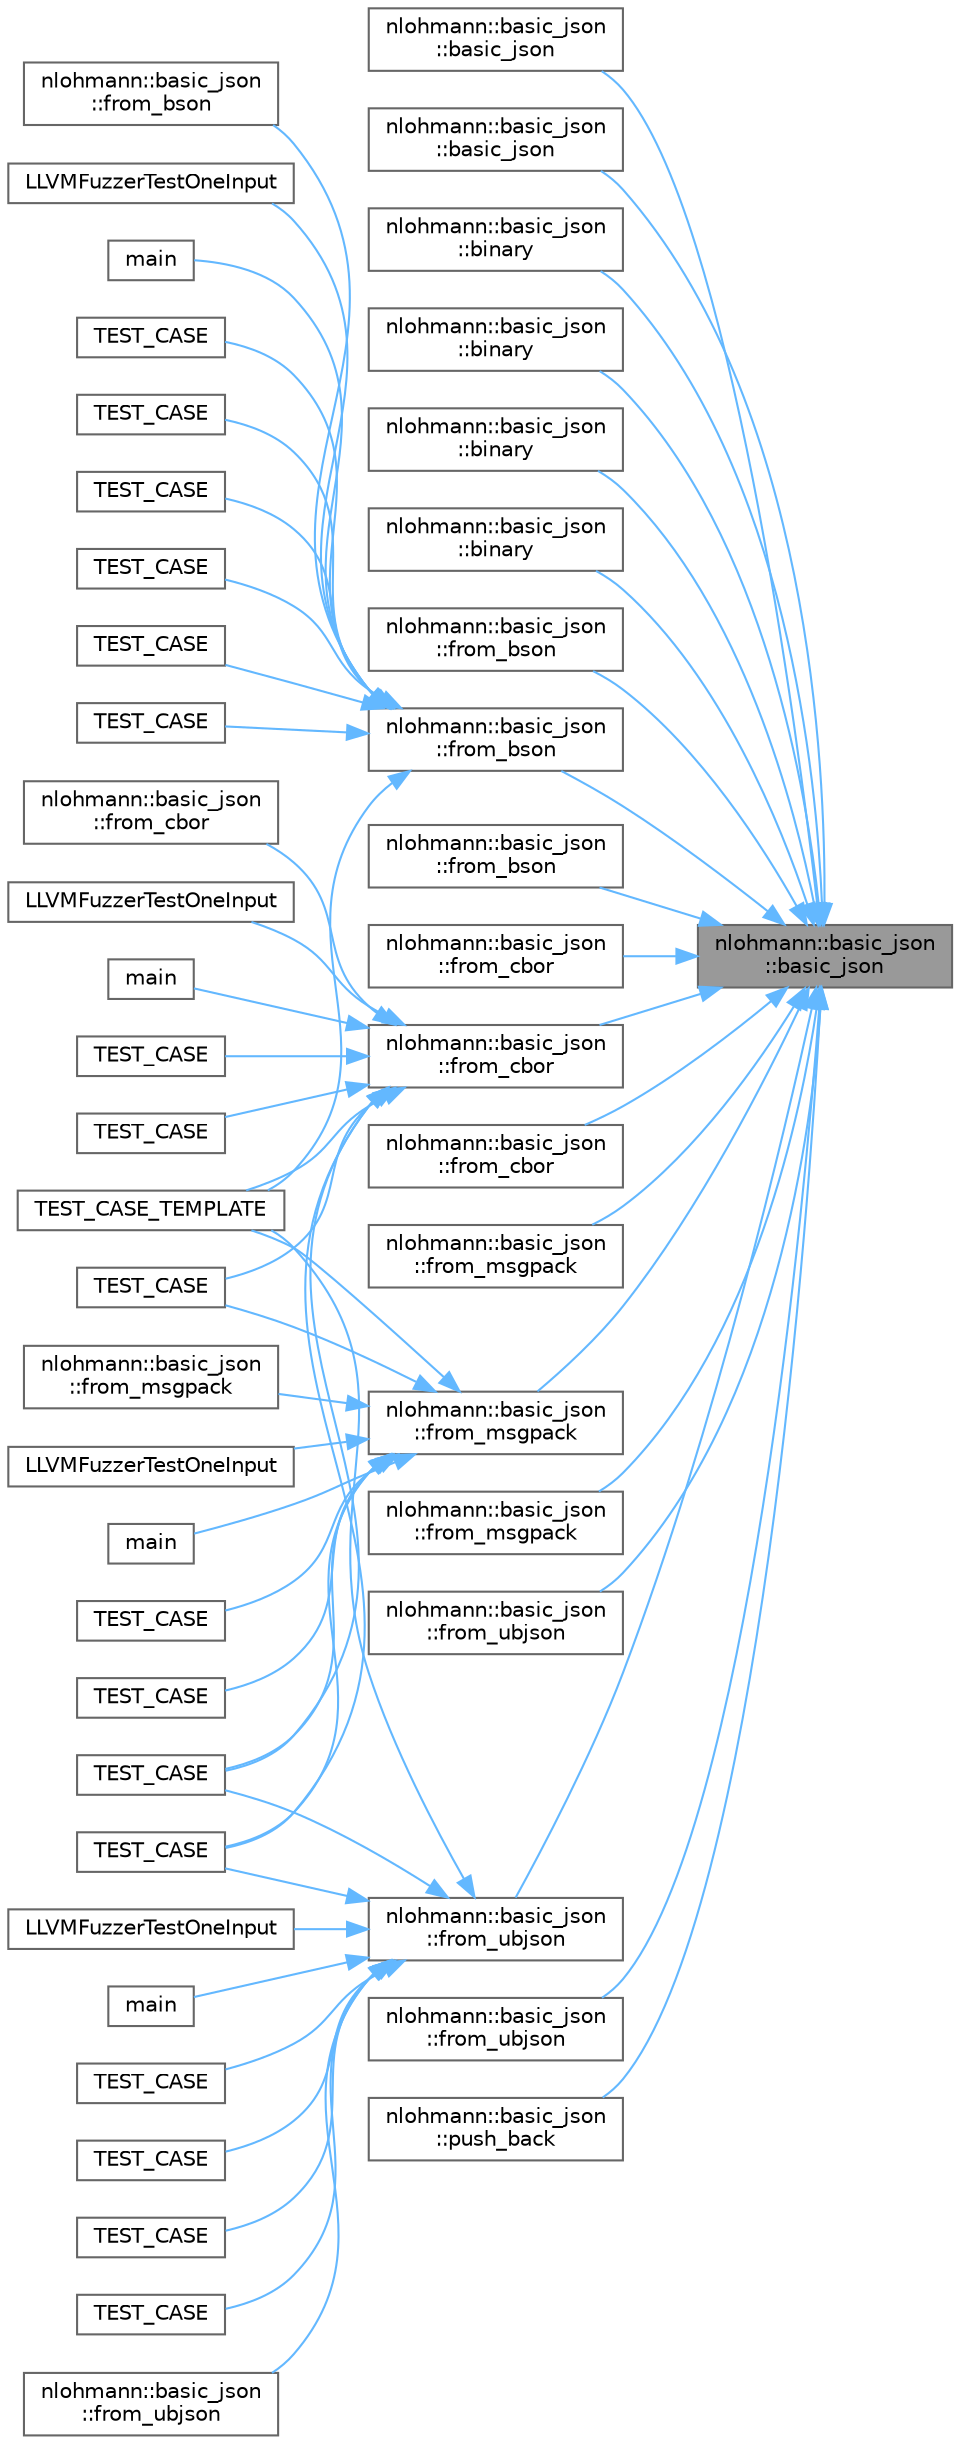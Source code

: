 digraph "nlohmann::basic_json::basic_json"
{
 // LATEX_PDF_SIZE
  bgcolor="transparent";
  edge [fontname=Helvetica,fontsize=10,labelfontname=Helvetica,labelfontsize=10];
  node [fontname=Helvetica,fontsize=10,shape=box,height=0.2,width=0.4];
  rankdir="RL";
  Node1 [id="Node000001",label="nlohmann::basic_json\l::basic_json",height=0.2,width=0.4,color="gray40", fillcolor="grey60", style="filled", fontcolor="black",tooltip="create an empty value with a given type"];
  Node1 -> Node2 [id="edge1_Node000001_Node000002",dir="back",color="steelblue1",style="solid",tooltip=" "];
  Node2 [id="Node000002",label="nlohmann::basic_json\l::basic_json",height=0.2,width=0.4,color="grey40", fillcolor="white", style="filled",URL="$classnlohmann_1_1basic__json.html#aeac617faf3448d6d2cb33a020be01d37",tooltip="create a container (array or object) from an initializer list"];
  Node1 -> Node3 [id="edge2_Node000001_Node000003",dir="back",color="steelblue1",style="solid",tooltip=" "];
  Node3 [id="Node000003",label="nlohmann::basic_json\l::basic_json",height=0.2,width=0.4,color="grey40", fillcolor="white", style="filled",URL="$classnlohmann_1_1basic__json.html#a23e540f473d32f1cf5d3243ea3ad495e",tooltip="construct a JSON container given an iterator range"];
  Node1 -> Node4 [id="edge3_Node000001_Node000004",dir="back",color="steelblue1",style="solid",tooltip=" "];
  Node4 [id="Node000004",label="nlohmann::basic_json\l::binary",height=0.2,width=0.4,color="grey40", fillcolor="white", style="filled",URL="$classnlohmann_1_1basic__json.html#a3d255dbe024ce2d0fdfb1b4837629091",tooltip="explicitly create a binary array (without subtype)"];
  Node1 -> Node5 [id="edge4_Node000001_Node000005",dir="back",color="steelblue1",style="solid",tooltip=" "];
  Node5 [id="Node000005",label="nlohmann::basic_json\l::binary",height=0.2,width=0.4,color="grey40", fillcolor="white", style="filled",URL="$classnlohmann_1_1basic__json.html#a7ad4b5b7c96e77d3e105a71ce2147727",tooltip="explicitly create a binary array (with subtype)"];
  Node1 -> Node6 [id="edge5_Node000001_Node000006",dir="back",color="steelblue1",style="solid",tooltip=" "];
  Node6 [id="Node000006",label="nlohmann::basic_json\l::binary",height=0.2,width=0.4,color="grey40", fillcolor="white", style="filled",URL="$classnlohmann_1_1basic__json.html#ab085777bbfbfac5a472120b991ef5cf3",tooltip="explicitly create a binary array"];
  Node1 -> Node7 [id="edge6_Node000001_Node000007",dir="back",color="steelblue1",style="solid",tooltip=" "];
  Node7 [id="Node000007",label="nlohmann::basic_json\l::binary",height=0.2,width=0.4,color="grey40", fillcolor="white", style="filled",URL="$classnlohmann_1_1basic__json.html#a534d4793bcfa81a307b7f3f7eab2cff9",tooltip="explicitly create a binary array (with subtype)"];
  Node1 -> Node8 [id="edge7_Node000001_Node000008",dir="back",color="steelblue1",style="solid",tooltip=" "];
  Node8 [id="Node000008",label="nlohmann::basic_json\l::from_bson",height=0.2,width=0.4,color="grey40", fillcolor="white", style="filled",URL="$classnlohmann_1_1basic__json.html#a2afe89884edf72412a0624982324755d",tooltip=" "];
  Node1 -> Node9 [id="edge8_Node000001_Node000009",dir="back",color="steelblue1",style="solid",tooltip=" "];
  Node9 [id="Node000009",label="nlohmann::basic_json\l::from_bson",height=0.2,width=0.4,color="grey40", fillcolor="white", style="filled",URL="$classnlohmann_1_1basic__json.html#a4e02793f2691aa29ab7cb69fddafbf5c",tooltip="create a JSON value from an input in BSON format"];
  Node9 -> Node10 [id="edge9_Node000009_Node000010",dir="back",color="steelblue1",style="solid",tooltip=" "];
  Node10 [id="Node000010",label="nlohmann::basic_json\l::from_bson",height=0.2,width=0.4,color="grey40", fillcolor="white", style="filled",URL="$classnlohmann_1_1basic__json.html#ae2612581e4788ddffc2f45d5e4cc04fc",tooltip=" "];
  Node9 -> Node11 [id="edge10_Node000009_Node000011",dir="back",color="steelblue1",style="solid",tooltip=" "];
  Node11 [id="Node000011",label="LLVMFuzzerTestOneInput",height=0.2,width=0.4,color="grey40", fillcolor="white", style="filled",URL="$fuzzer-parse__bson_8cpp.html#a91ce7c16e9840492202299da2b451e60",tooltip=" "];
  Node9 -> Node12 [id="edge11_Node000009_Node000012",dir="back",color="steelblue1",style="solid",tooltip=" "];
  Node12 [id="Node000012",label="main",height=0.2,width=0.4,color="grey40", fillcolor="white", style="filled",URL="$from__bson_8cpp.html#ae66f6b31b5ad750f1fe042a706a4e3d4",tooltip=" "];
  Node9 -> Node13 [id="edge12_Node000009_Node000013",dir="back",color="steelblue1",style="solid",tooltip=" "];
  Node13 [id="Node000013",label="TEST_CASE",height=0.2,width=0.4,color="grey40", fillcolor="white", style="filled",URL="$unit-bson_8cpp.html#abf1d4dbef356278519dfbacf7125b46c",tooltip=" "];
  Node9 -> Node14 [id="edge13_Node000009_Node000014",dir="back",color="steelblue1",style="solid",tooltip=" "];
  Node14 [id="Node000014",label="TEST_CASE",height=0.2,width=0.4,color="grey40", fillcolor="white", style="filled",URL="$unit-bson_8cpp.html#a4f9ffa47724af1f2b49e0204497d0e07",tooltip=" "];
  Node9 -> Node15 [id="edge14_Node000009_Node000015",dir="back",color="steelblue1",style="solid",tooltip=" "];
  Node15 [id="Node000015",label="TEST_CASE",height=0.2,width=0.4,color="grey40", fillcolor="white", style="filled",URL="$unit-bson_8cpp.html#a41b0446157df6aab7cc9846226fe71fc",tooltip=" "];
  Node9 -> Node16 [id="edge15_Node000009_Node000016",dir="back",color="steelblue1",style="solid",tooltip=" "];
  Node16 [id="Node000016",label="TEST_CASE",height=0.2,width=0.4,color="grey40", fillcolor="white", style="filled",URL="$unit-bson_8cpp.html#a73301d5e6d0f638e973f748287501dd6",tooltip=" "];
  Node9 -> Node17 [id="edge16_Node000009_Node000017",dir="back",color="steelblue1",style="solid",tooltip=" "];
  Node17 [id="Node000017",label="TEST_CASE",height=0.2,width=0.4,color="grey40", fillcolor="white", style="filled",URL="$unit-bson_8cpp.html#a1e73412ff1628eb0f8f11e2c4787ce82",tooltip=" "];
  Node9 -> Node18 [id="edge17_Node000009_Node000018",dir="back",color="steelblue1",style="solid",tooltip=" "];
  Node18 [id="Node000018",label="TEST_CASE",height=0.2,width=0.4,color="grey40", fillcolor="white", style="filled",URL="$unit-bson_8cpp.html#a6111613ed616440d7a849ba2c30e32fc",tooltip=" "];
  Node9 -> Node19 [id="edge18_Node000009_Node000019",dir="back",color="steelblue1",style="solid",tooltip=" "];
  Node19 [id="Node000019",label="TEST_CASE_TEMPLATE",height=0.2,width=0.4,color="grey40", fillcolor="white", style="filled",URL="$unit-udt__macro_8cpp.html#ae5b92ceb54d7ebfe09c7e760cef3fa30",tooltip=" "];
  Node1 -> Node20 [id="edge19_Node000001_Node000020",dir="back",color="steelblue1",style="solid",tooltip=" "];
  Node20 [id="Node000020",label="nlohmann::basic_json\l::from_bson",height=0.2,width=0.4,color="grey40", fillcolor="white", style="filled",URL="$classnlohmann_1_1basic__json.html#a4118d0ec23d9eeafc236b9524d220e94",tooltip="create a JSON value from an input in BSON format"];
  Node1 -> Node21 [id="edge20_Node000001_Node000021",dir="back",color="steelblue1",style="solid",tooltip=" "];
  Node21 [id="Node000021",label="nlohmann::basic_json\l::from_cbor",height=0.2,width=0.4,color="grey40", fillcolor="white", style="filled",URL="$classnlohmann_1_1basic__json.html#a4a67e47f4bcde55214475f47f8314c1f",tooltip=" "];
  Node1 -> Node22 [id="edge21_Node000001_Node000022",dir="back",color="steelblue1",style="solid",tooltip=" "];
  Node22 [id="Node000022",label="nlohmann::basic_json\l::from_cbor",height=0.2,width=0.4,color="grey40", fillcolor="white", style="filled",URL="$classnlohmann_1_1basic__json.html#a44dd5635fb2da4710f6cd6e42b72773f",tooltip="create a JSON value from an input in CBOR format"];
  Node22 -> Node23 [id="edge22_Node000022_Node000023",dir="back",color="steelblue1",style="solid",tooltip=" "];
  Node23 [id="Node000023",label="nlohmann::basic_json\l::from_cbor",height=0.2,width=0.4,color="grey40", fillcolor="white", style="filled",URL="$classnlohmann_1_1basic__json.html#a188755c8cda27e2afb03c016c14125d8",tooltip=" "];
  Node22 -> Node24 [id="edge23_Node000022_Node000024",dir="back",color="steelblue1",style="solid",tooltip=" "];
  Node24 [id="Node000024",label="LLVMFuzzerTestOneInput",height=0.2,width=0.4,color="grey40", fillcolor="white", style="filled",URL="$fuzzer-parse__cbor_8cpp.html#a91ce7c16e9840492202299da2b451e60",tooltip=" "];
  Node22 -> Node25 [id="edge24_Node000022_Node000025",dir="back",color="steelblue1",style="solid",tooltip=" "];
  Node25 [id="Node000025",label="main",height=0.2,width=0.4,color="grey40", fillcolor="white", style="filled",URL="$cbor__tag__handler__t_8cpp.html#ae66f6b31b5ad750f1fe042a706a4e3d4",tooltip=" "];
  Node22 -> Node26 [id="edge25_Node000022_Node000026",dir="back",color="steelblue1",style="solid",tooltip=" "];
  Node26 [id="Node000026",label="TEST_CASE",height=0.2,width=0.4,color="grey40", fillcolor="white", style="filled",URL="$unit-cbor_8cpp.html#a3560ecd40093e85673fae1e54c485552",tooltip=" "];
  Node22 -> Node27 [id="edge26_Node000022_Node000027",dir="back",color="steelblue1",style="solid",tooltip=" "];
  Node27 [id="Node000027",label="TEST_CASE",height=0.2,width=0.4,color="grey40", fillcolor="white", style="filled",URL="$unit-cbor_8cpp.html#accaddb9a94ac88da3a33ea3eb85d7b25",tooltip=" "];
  Node22 -> Node28 [id="edge27_Node000022_Node000028",dir="back",color="steelblue1",style="solid",tooltip=" "];
  Node28 [id="Node000028",label="TEST_CASE",height=0.2,width=0.4,color="grey40", fillcolor="white", style="filled",URL="$unit-regression1_8cpp.html#aaf8ede2ee452657fac3746e57b58c22c",tooltip=" "];
  Node22 -> Node29 [id="edge28_Node000022_Node000029",dir="back",color="steelblue1",style="solid",tooltip=" "];
  Node29 [id="Node000029",label="TEST_CASE",height=0.2,width=0.4,color="grey40", fillcolor="white", style="filled",URL="$unit-regression2_8cpp.html#ae883c8adabfa3509d184fc46902df3bb",tooltip=" "];
  Node22 -> Node30 [id="edge29_Node000022_Node000030",dir="back",color="steelblue1",style="solid",tooltip=" "];
  Node30 [id="Node000030",label="TEST_CASE",height=0.2,width=0.4,color="grey40", fillcolor="white", style="filled",URL="$unit-cbor_8cpp.html#a622686dcb19b24c81ae60aaadc59e4bf",tooltip=" "];
  Node22 -> Node19 [id="edge30_Node000022_Node000019",dir="back",color="steelblue1",style="solid",tooltip=" "];
  Node1 -> Node31 [id="edge31_Node000001_Node000031",dir="back",color="steelblue1",style="solid",tooltip=" "];
  Node31 [id="Node000031",label="nlohmann::basic_json\l::from_cbor",height=0.2,width=0.4,color="grey40", fillcolor="white", style="filled",URL="$classnlohmann_1_1basic__json.html#aba4f6fc79cc405fb212ea3d992334e71",tooltip="create a JSON value from an input in CBOR format"];
  Node1 -> Node32 [id="edge32_Node000001_Node000032",dir="back",color="steelblue1",style="solid",tooltip=" "];
  Node32 [id="Node000032",label="nlohmann::basic_json\l::from_msgpack",height=0.2,width=0.4,color="grey40", fillcolor="white", style="filled",URL="$classnlohmann_1_1basic__json.html#a84b3d89de8e774a2609dc4c0a1273f62",tooltip=" "];
  Node1 -> Node33 [id="edge33_Node000001_Node000033",dir="back",color="steelblue1",style="solid",tooltip=" "];
  Node33 [id="Node000033",label="nlohmann::basic_json\l::from_msgpack",height=0.2,width=0.4,color="grey40", fillcolor="white", style="filled",URL="$classnlohmann_1_1basic__json.html#adbcab52fca1e25b3311ef14e71a57590",tooltip="create a JSON value from an input in MessagePack format"];
  Node33 -> Node34 [id="edge34_Node000033_Node000034",dir="back",color="steelblue1",style="solid",tooltip=" "];
  Node34 [id="Node000034",label="nlohmann::basic_json\l::from_msgpack",height=0.2,width=0.4,color="grey40", fillcolor="white", style="filled",URL="$classnlohmann_1_1basic__json.html#a0d69d3102639759d5202a6f764760d23",tooltip=" "];
  Node33 -> Node35 [id="edge35_Node000033_Node000035",dir="back",color="steelblue1",style="solid",tooltip=" "];
  Node35 [id="Node000035",label="LLVMFuzzerTestOneInput",height=0.2,width=0.4,color="grey40", fillcolor="white", style="filled",URL="$fuzzer-parse__msgpack_8cpp.html#a91ce7c16e9840492202299da2b451e60",tooltip=" "];
  Node33 -> Node36 [id="edge36_Node000033_Node000036",dir="back",color="steelblue1",style="solid",tooltip=" "];
  Node36 [id="Node000036",label="main",height=0.2,width=0.4,color="grey40", fillcolor="white", style="filled",URL="$from__msgpack_8cpp.html#ae66f6b31b5ad750f1fe042a706a4e3d4",tooltip=" "];
  Node33 -> Node27 [id="edge37_Node000033_Node000027",dir="back",color="steelblue1",style="solid",tooltip=" "];
  Node33 -> Node37 [id="edge38_Node000033_Node000037",dir="back",color="steelblue1",style="solid",tooltip=" "];
  Node37 [id="Node000037",label="TEST_CASE",height=0.2,width=0.4,color="grey40", fillcolor="white", style="filled",URL="$unit-msgpack_8cpp.html#afd9622ad2952de87b5ac2290c8fef683",tooltip=" "];
  Node33 -> Node28 [id="edge39_Node000033_Node000028",dir="back",color="steelblue1",style="solid",tooltip=" "];
  Node33 -> Node29 [id="edge40_Node000033_Node000029",dir="back",color="steelblue1",style="solid",tooltip=" "];
  Node33 -> Node38 [id="edge41_Node000033_Node000038",dir="back",color="steelblue1",style="solid",tooltip=" "];
  Node38 [id="Node000038",label="TEST_CASE",height=0.2,width=0.4,color="grey40", fillcolor="white", style="filled",URL="$unit-msgpack_8cpp.html#a77e9c1d908e608ba730cd609d0e1c716",tooltip=" "];
  Node33 -> Node19 [id="edge42_Node000033_Node000019",dir="back",color="steelblue1",style="solid",tooltip=" "];
  Node1 -> Node39 [id="edge43_Node000001_Node000039",dir="back",color="steelblue1",style="solid",tooltip=" "];
  Node39 [id="Node000039",label="nlohmann::basic_json\l::from_msgpack",height=0.2,width=0.4,color="grey40", fillcolor="white", style="filled",URL="$classnlohmann_1_1basic__json.html#a94dbeb08bcd13821512957dcbf3f00bd",tooltip="create a JSON value from an input in MessagePack format"];
  Node1 -> Node40 [id="edge44_Node000001_Node000040",dir="back",color="steelblue1",style="solid",tooltip=" "];
  Node40 [id="Node000040",label="nlohmann::basic_json\l::from_ubjson",height=0.2,width=0.4,color="grey40", fillcolor="white", style="filled",URL="$classnlohmann_1_1basic__json.html#a47201396899371881a46562bffb922da",tooltip=" "];
  Node1 -> Node41 [id="edge45_Node000001_Node000041",dir="back",color="steelblue1",style="solid",tooltip=" "];
  Node41 [id="Node000041",label="nlohmann::basic_json\l::from_ubjson",height=0.2,width=0.4,color="grey40", fillcolor="white", style="filled",URL="$classnlohmann_1_1basic__json.html#aa81f62db69978b90ff701f05c72e03a7",tooltip="create a JSON value from an input in UBJSON format"];
  Node41 -> Node42 [id="edge46_Node000041_Node000042",dir="back",color="steelblue1",style="solid",tooltip=" "];
  Node42 [id="Node000042",label="nlohmann::basic_json\l::from_ubjson",height=0.2,width=0.4,color="grey40", fillcolor="white", style="filled",URL="$classnlohmann_1_1basic__json.html#ab6eeda23c34cee79d8d72f1a8691a8de",tooltip=" "];
  Node41 -> Node43 [id="edge47_Node000041_Node000043",dir="back",color="steelblue1",style="solid",tooltip=" "];
  Node43 [id="Node000043",label="LLVMFuzzerTestOneInput",height=0.2,width=0.4,color="grey40", fillcolor="white", style="filled",URL="$fuzzer-parse__ubjson_8cpp.html#a91ce7c16e9840492202299da2b451e60",tooltip=" "];
  Node41 -> Node44 [id="edge48_Node000041_Node000044",dir="back",color="steelblue1",style="solid",tooltip=" "];
  Node44 [id="Node000044",label="main",height=0.2,width=0.4,color="grey40", fillcolor="white", style="filled",URL="$from__ubjson_8cpp.html#ae66f6b31b5ad750f1fe042a706a4e3d4",tooltip=" "];
  Node41 -> Node45 [id="edge49_Node000041_Node000045",dir="back",color="steelblue1",style="solid",tooltip=" "];
  Node45 [id="Node000045",label="TEST_CASE",height=0.2,width=0.4,color="grey40", fillcolor="white", style="filled",URL="$unit-ubjson_8cpp.html#a2291c34df12984200e33a95186e41211",tooltip=" "];
  Node41 -> Node46 [id="edge50_Node000041_Node000046",dir="back",color="steelblue1",style="solid",tooltip=" "];
  Node46 [id="Node000046",label="TEST_CASE",height=0.2,width=0.4,color="grey40", fillcolor="white", style="filled",URL="$unit-bjdata_8cpp.html#a5e2b39f107206ccf4a7eb2d7e4cef583",tooltip=" "];
  Node41 -> Node28 [id="edge51_Node000041_Node000028",dir="back",color="steelblue1",style="solid",tooltip=" "];
  Node41 -> Node29 [id="edge52_Node000041_Node000029",dir="back",color="steelblue1",style="solid",tooltip=" "];
  Node41 -> Node47 [id="edge53_Node000041_Node000047",dir="back",color="steelblue1",style="solid",tooltip=" "];
  Node47 [id="Node000047",label="TEST_CASE",height=0.2,width=0.4,color="grey40", fillcolor="white", style="filled",URL="$unit-ubjson_8cpp.html#ab797072330961e1546e60c40f43863ba",tooltip=" "];
  Node41 -> Node48 [id="edge54_Node000041_Node000048",dir="back",color="steelblue1",style="solid",tooltip=" "];
  Node48 [id="Node000048",label="TEST_CASE",height=0.2,width=0.4,color="grey40", fillcolor="white", style="filled",URL="$unit-ubjson_8cpp.html#a4f277d27bf76e0bcf50d7d4ba3168372",tooltip=" "];
  Node41 -> Node19 [id="edge55_Node000041_Node000019",dir="back",color="steelblue1",style="solid",tooltip=" "];
  Node1 -> Node49 [id="edge56_Node000001_Node000049",dir="back",color="steelblue1",style="solid",tooltip=" "];
  Node49 [id="Node000049",label="nlohmann::basic_json\l::from_ubjson",height=0.2,width=0.4,color="grey40", fillcolor="white", style="filled",URL="$classnlohmann_1_1basic__json.html#a9dbb422350fed520ce8c1ca8762c0251",tooltip="create a JSON value from an input in UBJSON format"];
  Node1 -> Node50 [id="edge57_Node000001_Node000050",dir="back",color="steelblue1",style="solid",tooltip=" "];
  Node50 [id="Node000050",label="nlohmann::basic_json\l::push_back",height=0.2,width=0.4,color="grey40", fillcolor="white", style="filled",URL="$classnlohmann_1_1basic__json.html#a4567cf75f19b1efca090f75d7a8a350a",tooltip="add an object to an object"];
}
